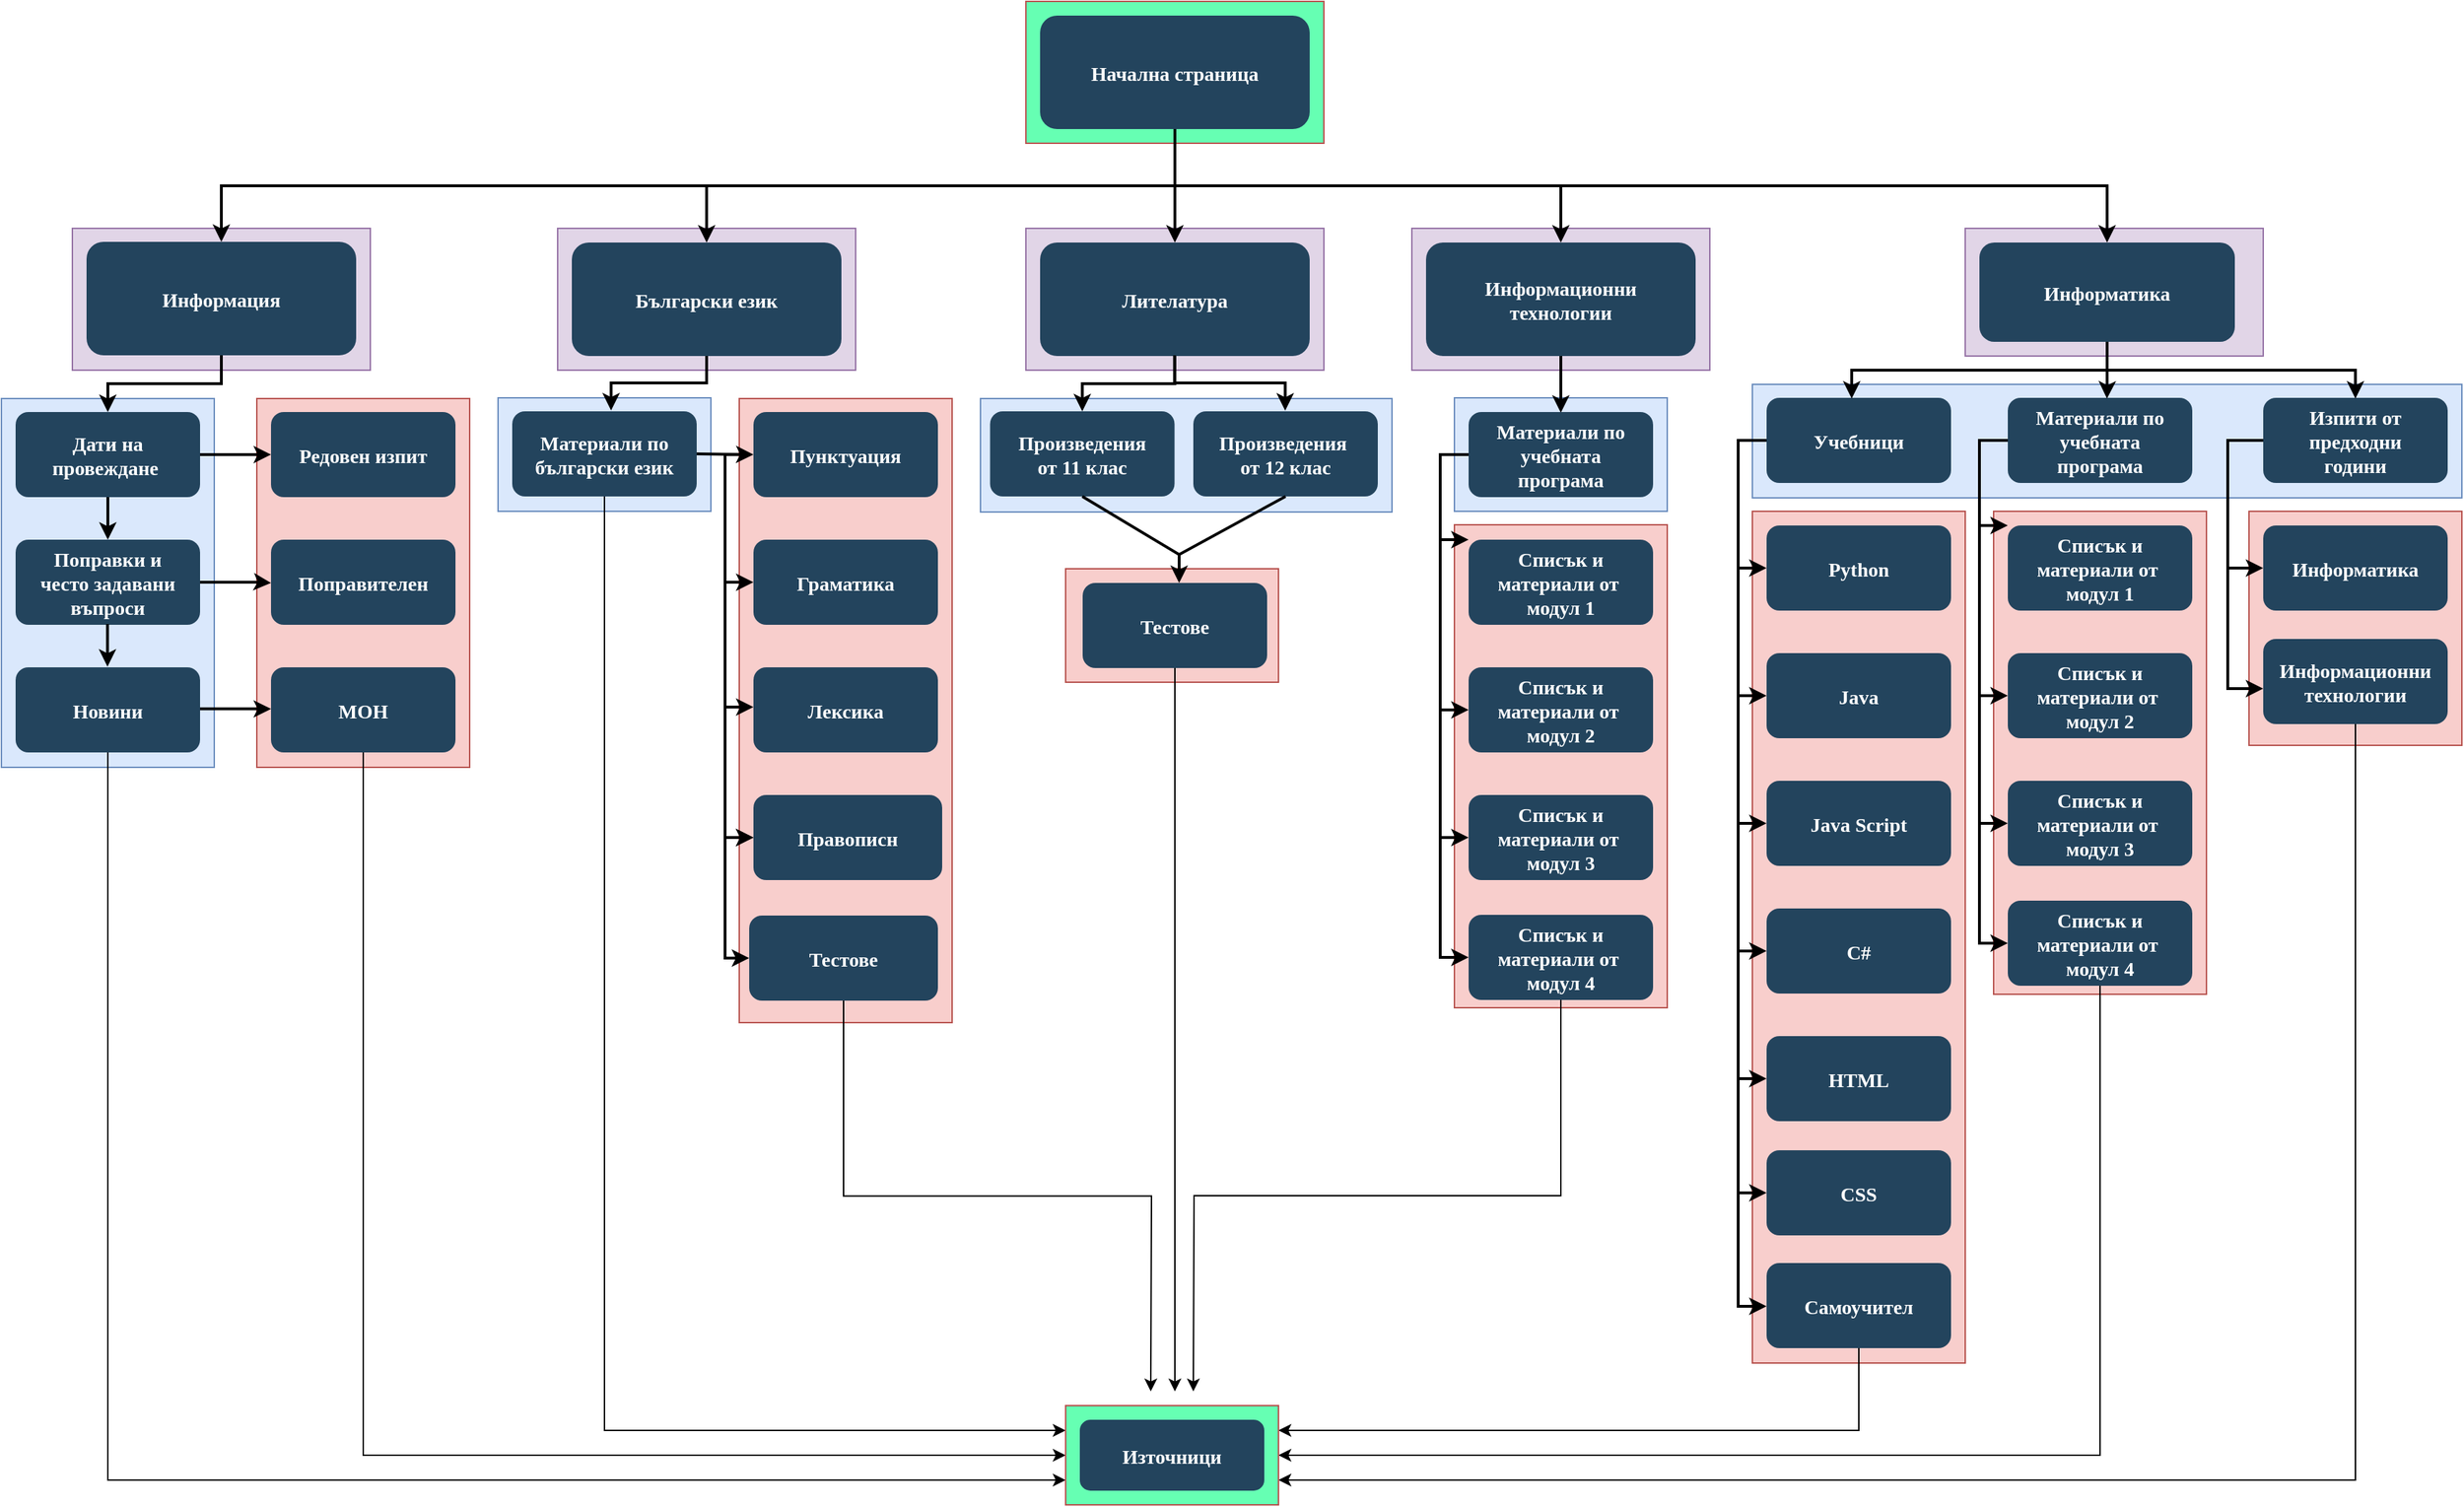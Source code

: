 <mxfile version="23.1.5" type="device">
  <diagram name="Page-1" id="2c0d36ab-eaac-3732-788b-9136903baeff">
    <mxGraphModel dx="1985" dy="1030" grid="1" gridSize="10" guides="1" tooltips="1" connect="1" arrows="1" fold="1" page="1" pageScale="1.5" pageWidth="1169" pageHeight="827" background="none" math="0" shadow="0">
      <root>
        <mxCell id="0" />
        <mxCell id="1" parent="0" />
        <mxCell id="eEVf-GoddXqgT3L1TzJP-136" value="" style="rounded=0;whiteSpace=wrap;html=1;fillColor=#f8cecc;strokeColor=#b85450;" vertex="1" parent="1">
          <mxGeometry x="760" y="570" width="150" height="80" as="geometry" />
        </mxCell>
        <mxCell id="OHcfS93DdKTw3La22S7q-246" value="" style="rounded=0;whiteSpace=wrap;html=1;fillColor=#f8cecc;strokeColor=#b85450;" parent="1" vertex="1">
          <mxGeometry x="1594" y="529.5" width="150" height="165" as="geometry" />
        </mxCell>
        <mxCell id="OHcfS93DdKTw3La22S7q-245" value="" style="rounded=0;whiteSpace=wrap;html=1;fillColor=#f8cecc;strokeColor=#b85450;" parent="1" vertex="1">
          <mxGeometry x="1244" y="529.5" width="150" height="600.5" as="geometry" />
        </mxCell>
        <mxCell id="OHcfS93DdKTw3La22S7q-244" value="" style="rounded=0;whiteSpace=wrap;html=1;fillColor=#f8cecc;strokeColor=#b85450;" parent="1" vertex="1">
          <mxGeometry x="1414" y="529.5" width="150" height="340.5" as="geometry" />
        </mxCell>
        <mxCell id="OHcfS93DdKTw3La22S7q-241" value="" style="rounded=0;whiteSpace=wrap;html=1;fillColor=#f8cecc;strokeColor=#b85450;" parent="1" vertex="1">
          <mxGeometry x="1034" y="539" width="150" height="340.5" as="geometry" />
        </mxCell>
        <mxCell id="OHcfS93DdKTw3La22S7q-240" value="" style="rounded=0;whiteSpace=wrap;html=1;fillColor=#f8cecc;strokeColor=#b85450;" parent="1" vertex="1">
          <mxGeometry x="530" y="450" width="150" height="440" as="geometry" />
        </mxCell>
        <mxCell id="OHcfS93DdKTw3La22S7q-239" value="" style="rounded=0;whiteSpace=wrap;html=1;fillColor=#f8cecc;strokeColor=#b85450;" parent="1" vertex="1">
          <mxGeometry x="190" y="450" width="150" height="260" as="geometry" />
        </mxCell>
        <mxCell id="OHcfS93DdKTw3La22S7q-236" value="" style="rounded=0;whiteSpace=wrap;html=1;fillColor=#dae8fc;strokeColor=#6c8ebf;" parent="1" vertex="1">
          <mxGeometry x="1244" y="440" width="500" height="80" as="geometry" />
        </mxCell>
        <mxCell id="OHcfS93DdKTw3La22S7q-233" value="" style="rounded=0;whiteSpace=wrap;html=1;fillColor=#dae8fc;strokeColor=#6c8ebf;" parent="1" vertex="1">
          <mxGeometry x="1034" y="449.5" width="150" height="80" as="geometry" />
        </mxCell>
        <mxCell id="OHcfS93DdKTw3La22S7q-231" value="" style="rounded=0;whiteSpace=wrap;html=1;fillColor=#dae8fc;strokeColor=#6c8ebf;" parent="1" vertex="1">
          <mxGeometry x="700" y="450" width="290" height="80" as="geometry" />
        </mxCell>
        <mxCell id="OHcfS93DdKTw3La22S7q-230" value="" style="rounded=0;whiteSpace=wrap;html=1;fillColor=#dae8fc;strokeColor=#6c8ebf;" parent="1" vertex="1">
          <mxGeometry x="360" y="449.5" width="150" height="80" as="geometry" />
        </mxCell>
        <mxCell id="OHcfS93DdKTw3La22S7q-227" value="" style="rounded=0;whiteSpace=wrap;html=1;fillColor=#dae8fc;strokeColor=#6c8ebf;" parent="1" vertex="1">
          <mxGeometry x="10" y="450" width="150" height="260" as="geometry" />
        </mxCell>
        <mxCell id="OHcfS93DdKTw3La22S7q-225" value="" style="rounded=0;whiteSpace=wrap;html=1;fillColor=#e1d5e7;strokeColor=#9673a6;" parent="1" vertex="1">
          <mxGeometry x="1394" y="330" width="210" height="90" as="geometry" />
        </mxCell>
        <mxCell id="OHcfS93DdKTw3La22S7q-224" value="" style="rounded=0;whiteSpace=wrap;html=1;fillColor=#e1d5e7;strokeColor=#9673a6;" parent="1" vertex="1">
          <mxGeometry x="1004" y="330" width="210" height="100" as="geometry" />
        </mxCell>
        <mxCell id="OHcfS93DdKTw3La22S7q-223" value="" style="rounded=0;whiteSpace=wrap;html=1;fillColor=#e1d5e7;strokeColor=#9673a6;" parent="1" vertex="1">
          <mxGeometry x="732" y="330" width="210" height="100" as="geometry" />
        </mxCell>
        <mxCell id="OHcfS93DdKTw3La22S7q-222" value="" style="rounded=0;whiteSpace=wrap;html=1;fillColor=#e1d5e7;strokeColor=#9673a6;" parent="1" vertex="1">
          <mxGeometry x="402" y="330" width="210" height="100" as="geometry" />
        </mxCell>
        <mxCell id="OHcfS93DdKTw3La22S7q-221" value="" style="rounded=0;whiteSpace=wrap;html=1;fillColor=#e1d5e7;strokeColor=#9673a6;" parent="1" vertex="1">
          <mxGeometry x="60" y="330" width="210" height="100" as="geometry" />
        </mxCell>
        <mxCell id="123" value="" style="fillColor=#66FFB3;strokeColor=#b85450;" parent="1" vertex="1">
          <mxGeometry x="732" y="170.0" width="210" height="100.0" as="geometry" />
        </mxCell>
        <mxCell id="eEVf-GoddXqgT3L1TzJP-129" style="edgeStyle=orthogonalEdgeStyle;rounded=0;orthogonalLoop=1;jettySize=auto;html=1;exitX=0.5;exitY=1;exitDx=0;exitDy=0;entryX=0.5;entryY=0;entryDx=0;entryDy=0;strokeWidth=2;" edge="1" parent="1" source="2" target="10">
          <mxGeometry relative="1" as="geometry" />
        </mxCell>
        <mxCell id="2" value="Начална страница" style="rounded=1;fillColor=#23445D;gradientColor=none;strokeColor=none;fontColor=#FFFFFF;fontStyle=1;fontFamily=Tahoma;fontSize=14" parent="1" vertex="1">
          <mxGeometry x="742" y="180" width="190" height="80" as="geometry" />
        </mxCell>
        <mxCell id="4" value="Информационни &#xa;технологии" style="rounded=1;fillColor=#23445D;gradientColor=none;strokeColor=none;fontColor=#FFFFFF;fontStyle=1;fontFamily=Tahoma;fontSize=14" parent="1" vertex="1">
          <mxGeometry x="1014.0" y="340" width="190" height="80" as="geometry" />
        </mxCell>
        <mxCell id="9" value="" style="edgeStyle=elbowEdgeStyle;elbow=vertical;strokeWidth=2;rounded=0" parent="1" source="2" target="4" edge="1">
          <mxGeometry x="337" y="215.5" width="100" height="100" as="geometry">
            <mxPoint x="187" y="320" as="sourcePoint" />
            <mxPoint x="287" y="220" as="targetPoint" />
          </mxGeometry>
        </mxCell>
        <mxCell id="10" value="Лителатура" style="rounded=1;fillColor=#23445D;gradientColor=none;strokeColor=none;fontColor=#FFFFFF;fontStyle=1;fontFamily=Tahoma;fontSize=14" parent="1" vertex="1">
          <mxGeometry x="742" y="340" width="190" height="80" as="geometry" />
        </mxCell>
        <mxCell id="12" value="Български език" style="rounded=1;fillColor=#23445D;gradientColor=none;strokeColor=none;fontColor=#FFFFFF;fontStyle=1;fontFamily=Tahoma;fontSize=14" parent="1" vertex="1">
          <mxGeometry x="412.0" y="340" width="190" height="80" as="geometry" />
        </mxCell>
        <mxCell id="13" value="Информация" style="rounded=1;fillColor=#23445D;gradientColor=none;strokeColor=none;fontColor=#FFFFFF;fontStyle=1;fontFamily=Tahoma;fontSize=14" parent="1" vertex="1">
          <mxGeometry x="70" y="339.5" width="190" height="80" as="geometry" />
        </mxCell>
        <mxCell id="14" value="Дати на &#xa;провеждане " style="rounded=1;fillColor=#23445D;gradientColor=none;strokeColor=none;fontColor=#FFFFFF;fontStyle=1;fontFamily=Tahoma;fontSize=14" parent="1" vertex="1">
          <mxGeometry x="20" y="459.5" width="130" height="60" as="geometry" />
        </mxCell>
        <mxCell id="15" value="Поправки и&#xa;често задавани&#xa;въпроси" style="rounded=1;fillColor=#23445D;gradientColor=none;strokeColor=none;fontColor=#FFFFFF;fontStyle=1;fontFamily=Tahoma;fontSize=14" parent="1" vertex="1">
          <mxGeometry x="20" y="549.5" width="130" height="60" as="geometry" />
        </mxCell>
        <mxCell id="16" value="Редовен изпит" style="rounded=1;fillColor=#23445D;gradientColor=none;strokeColor=none;fontColor=#FFFFFF;fontStyle=1;fontFamily=Tahoma;fontSize=14" parent="1" vertex="1">
          <mxGeometry x="200" y="459.5" width="130" height="60" as="geometry" />
        </mxCell>
        <mxCell id="17" value="Поправителен" style="rounded=1;fillColor=#23445D;gradientColor=none;strokeColor=none;fontColor=#FFFFFF;fontStyle=1;fontFamily=Tahoma;fontSize=14" parent="1" vertex="1">
          <mxGeometry x="200" y="549.5" width="130" height="60" as="geometry" />
        </mxCell>
        <mxCell id="eEVf-GoddXqgT3L1TzJP-153" style="edgeStyle=orthogonalEdgeStyle;rounded=0;orthogonalLoop=1;jettySize=auto;html=1;exitX=0.5;exitY=1;exitDx=0;exitDy=0;entryX=0;entryY=0.5;entryDx=0;entryDy=0;" edge="1" parent="1" source="18" target="eEVf-GoddXqgT3L1TzJP-143">
          <mxGeometry relative="1" as="geometry" />
        </mxCell>
        <mxCell id="18" value="МОН" style="rounded=1;fillColor=#23445D;gradientColor=none;strokeColor=none;fontColor=#FFFFFF;fontStyle=1;fontFamily=Tahoma;fontSize=14" parent="1" vertex="1">
          <mxGeometry x="200" y="639.5" width="130" height="60" as="geometry" />
        </mxCell>
        <mxCell id="eEVf-GoddXqgT3L1TzJP-152" style="edgeStyle=orthogonalEdgeStyle;rounded=0;orthogonalLoop=1;jettySize=auto;html=1;exitX=0.5;exitY=1;exitDx=0;exitDy=0;entryX=0;entryY=0.25;entryDx=0;entryDy=0;" edge="1" parent="1" source="25" target="eEVf-GoddXqgT3L1TzJP-143">
          <mxGeometry relative="1" as="geometry" />
        </mxCell>
        <mxCell id="25" value="Материали по&#xa;български език" style="rounded=1;fillColor=#23445D;gradientColor=none;strokeColor=none;fontColor=#FFFFFF;fontStyle=1;fontFamily=Tahoma;fontSize=14" parent="1" vertex="1">
          <mxGeometry x="370" y="459" width="130" height="60" as="geometry" />
        </mxCell>
        <mxCell id="33" value="Пунктуация" style="rounded=1;fillColor=#23445D;gradientColor=none;strokeColor=none;fontColor=#FFFFFF;fontStyle=1;fontFamily=Tahoma;fontSize=14" parent="1" vertex="1">
          <mxGeometry x="540" y="459.5" width="130" height="60" as="geometry" />
        </mxCell>
        <mxCell id="34" value="Граматика" style="rounded=1;fillColor=#23445D;gradientColor=none;strokeColor=none;fontColor=#FFFFFF;fontStyle=1;fontFamily=Tahoma;fontSize=14" parent="1" vertex="1">
          <mxGeometry x="540" y="549.5" width="130" height="60" as="geometry" />
        </mxCell>
        <mxCell id="35" value="Лексика" style="rounded=1;fillColor=#23445D;gradientColor=none;strokeColor=none;fontColor=#FFFFFF;fontStyle=1;fontFamily=Tahoma;fontSize=14" parent="1" vertex="1">
          <mxGeometry x="540" y="639.5" width="130" height="60" as="geometry" />
        </mxCell>
        <mxCell id="36" value="Правописн" style="rounded=1;fillColor=#23445D;gradientColor=none;strokeColor=none;fontColor=#FFFFFF;fontStyle=1;fontFamily=Tahoma;fontSize=14" parent="1" vertex="1">
          <mxGeometry x="540" y="729.5" width="133" height="60" as="geometry" />
        </mxCell>
        <mxCell id="41" value="Произведения&#xa;от 11 клас" style="rounded=1;fillColor=#23445D;gradientColor=none;strokeColor=none;fontColor=#FFFFFF;fontStyle=1;fontFamily=Tahoma;fontSize=14" parent="1" vertex="1">
          <mxGeometry x="706.75" y="459" width="130" height="60" as="geometry" />
        </mxCell>
        <mxCell id="42" value="Произведения &#xa;от 12 клас" style="rounded=1;fillColor=#23445D;gradientColor=none;strokeColor=none;fontColor=#FFFFFF;fontStyle=1;fontFamily=Tahoma;fontSize=14" parent="1" vertex="1">
          <mxGeometry x="850" y="459" width="130" height="60" as="geometry" />
        </mxCell>
        <mxCell id="59" value="" style="edgeStyle=elbowEdgeStyle;elbow=vertical;strokeWidth=2;rounded=0;exitX=0.5;exitY=1;exitDx=0;exitDy=0;" parent="1" source="2" target="12" edge="1">
          <mxGeometry x="347" y="225.5" width="100" height="100" as="geometry">
            <mxPoint x="712.0" y="280" as="sourcePoint" />
            <mxPoint x="1317.0" y="350" as="targetPoint" />
            <Array as="points">
              <mxPoint x="690" y="300" />
            </Array>
          </mxGeometry>
        </mxCell>
        <mxCell id="61" value="" style="edgeStyle=elbowEdgeStyle;elbow=vertical;strokeWidth=2;rounded=0;exitX=0.5;exitY=1;exitDx=0;exitDy=0;" parent="1" source="2" target="13" edge="1">
          <mxGeometry x="-23" y="135.5" width="100" height="100" as="geometry">
            <mxPoint x="-173" y="240" as="sourcePoint" />
            <mxPoint x="-73" y="140" as="targetPoint" />
            <Array as="points">
              <mxPoint x="520" y="300" />
            </Array>
          </mxGeometry>
        </mxCell>
        <mxCell id="62" value="" style="edgeStyle=elbowEdgeStyle;elbow=vertical;strokeWidth=2;rounded=0" parent="1" source="13" target="14" edge="1">
          <mxGeometry x="-23" y="135.5" width="100" height="100" as="geometry">
            <mxPoint x="-60" y="239.5" as="sourcePoint" />
            <mxPoint x="40" y="139.5" as="targetPoint" />
          </mxGeometry>
        </mxCell>
        <mxCell id="64" value="" style="edgeStyle=elbowEdgeStyle;elbow=horizontal;strokeWidth=2;rounded=0;exitX=1;exitY=0.5;exitDx=0;exitDy=0;" parent="1" source="14" target="16" edge="1">
          <mxGeometry x="-23" y="135.5" width="100" height="100" as="geometry">
            <mxPoint x="-60" y="239.5" as="sourcePoint" />
            <mxPoint x="40" y="139.5" as="targetPoint" />
            <Array as="points">
              <mxPoint x="203" y="490" />
            </Array>
          </mxGeometry>
        </mxCell>
        <mxCell id="65" value="" style="edgeStyle=elbowEdgeStyle;elbow=horizontal;strokeWidth=2;rounded=0;exitX=1;exitY=0.5;exitDx=0;exitDy=0;" parent="1" source="15" target="17" edge="1">
          <mxGeometry x="-23" y="135.5" width="100" height="100" as="geometry">
            <mxPoint x="-60" y="239.5" as="sourcePoint" />
            <mxPoint x="40" y="139.5" as="targetPoint" />
            <Array as="points">
              <mxPoint x="193" y="580" />
            </Array>
          </mxGeometry>
        </mxCell>
        <mxCell id="76" value="" style="edgeStyle=elbowEdgeStyle;elbow=horizontal;strokeWidth=2;rounded=0" parent="1" target="34" edge="1">
          <mxGeometry x="-23" y="135.5" width="100" height="100" as="geometry">
            <mxPoint x="520" y="494.5" as="sourcePoint" />
            <mxPoint x="-150" y="139.5" as="targetPoint" />
            <Array as="points">
              <mxPoint x="520" y="539.5" />
            </Array>
          </mxGeometry>
        </mxCell>
        <mxCell id="80" value="" style="edgeStyle=elbowEdgeStyle;elbow=horizontal;strokeWidth=2;rounded=0;entryX=0;entryY=0.5;entryDx=0;entryDy=0;" parent="1" target="36" edge="1">
          <mxGeometry x="-23" y="135.5" width="100" height="100" as="geometry">
            <mxPoint x="530" y="489.5" as="sourcePoint" />
            <mxPoint x="540" y="764.5" as="targetPoint" />
            <Array as="points">
              <mxPoint x="520" y="709.5" />
            </Array>
          </mxGeometry>
        </mxCell>
        <mxCell id="100" value="" style="edgeStyle=elbowEdgeStyle;elbow=vertical;strokeWidth=2;rounded=0;entryX=0.536;entryY=-0.01;entryDx=0;entryDy=0;entryPerimeter=0;" parent="1" source="12" target="25" edge="1">
          <mxGeometry x="-23" y="135.5" width="100" height="100" as="geometry">
            <mxPoint x="-173" y="240" as="sourcePoint" />
            <mxPoint x="-73" y="140" as="targetPoint" />
          </mxGeometry>
        </mxCell>
        <mxCell id="102" value="" style="edgeStyle=elbowEdgeStyle;elbow=vertical;strokeWidth=2;rounded=0;exitX=1;exitY=0.5;exitDx=0;exitDy=0;entryX=0;entryY=0.5;entryDx=0;entryDy=0;" parent="1" source="25" target="33" edge="1">
          <mxGeometry x="-23" y="135.5" width="100" height="100" as="geometry">
            <mxPoint x="-173" y="240" as="sourcePoint" />
            <mxPoint x="530" y="489.5" as="targetPoint" />
          </mxGeometry>
        </mxCell>
        <mxCell id="103" value="" style="edgeStyle=elbowEdgeStyle;elbow=vertical;strokeWidth=2;rounded=0" parent="1" source="10" target="41" edge="1">
          <mxGeometry x="-23" y="135.5" width="100" height="100" as="geometry">
            <mxPoint x="-228" y="240" as="sourcePoint" />
            <mxPoint x="-128" y="140" as="targetPoint" />
          </mxGeometry>
        </mxCell>
        <mxCell id="104" value="" style="edgeStyle=elbowEdgeStyle;elbow=vertical;strokeWidth=2;rounded=0" parent="1" source="4" edge="1">
          <mxGeometry x="-23" y="135.5" width="100" height="100" as="geometry">
            <mxPoint x="-371" y="240" as="sourcePoint" />
            <mxPoint x="1109" y="460" as="targetPoint" />
          </mxGeometry>
        </mxCell>
        <mxCell id="107" value="" style="edgeStyle=elbowEdgeStyle;elbow=vertical;rounded=0;strokeWidth=2" parent="1" source="14" target="15" edge="1">
          <mxGeometry x="-23" y="135.5" width="100" height="100" as="geometry">
            <mxPoint x="-60" y="239.5" as="sourcePoint" />
            <mxPoint x="40" y="139.5" as="targetPoint" />
          </mxGeometry>
        </mxCell>
        <mxCell id="OHcfS93DdKTw3La22S7q-132" value="Информатика" style="rounded=1;fillColor=#23445D;gradientColor=none;strokeColor=none;fontColor=#FFFFFF;fontStyle=1;fontFamily=Tahoma;fontSize=14" parent="1" vertex="1">
          <mxGeometry x="1404" y="340" width="180" height="70" as="geometry" />
        </mxCell>
        <mxCell id="OHcfS93DdKTw3La22S7q-169" value="Материали по&#xa;учебната &#xa;програма" style="rounded=1;fillColor=#23445D;gradientColor=none;strokeColor=none;fontColor=#FFFFFF;fontStyle=1;fontFamily=Tahoma;fontSize=14" parent="1" vertex="1">
          <mxGeometry x="1424" y="449.5" width="130" height="60" as="geometry" />
        </mxCell>
        <mxCell id="OHcfS93DdKTw3La22S7q-170" value="Списък и &#xa;материали от &#xa;модул 1" style="rounded=1;fillColor=#23445D;gradientColor=none;strokeColor=none;fontColor=#FFFFFF;fontStyle=1;fontFamily=Tahoma;fontSize=14" parent="1" vertex="1">
          <mxGeometry x="1424" y="539.5" width="130" height="60" as="geometry" />
        </mxCell>
        <mxCell id="OHcfS93DdKTw3La22S7q-171" value="Списък и&#xa;материали от &#xa;модул 2" style="rounded=1;fillColor=#23445D;gradientColor=none;strokeColor=none;fontColor=#FFFFFF;fontStyle=1;fontFamily=Tahoma;fontSize=14" parent="1" vertex="1">
          <mxGeometry x="1424" y="629.5" width="130" height="60" as="geometry" />
        </mxCell>
        <mxCell id="OHcfS93DdKTw3La22S7q-172" value="Списък и&#xa;материали от &#xa;модул 3" style="rounded=1;fillColor=#23445D;gradientColor=none;strokeColor=none;fontColor=#FFFFFF;fontStyle=1;fontFamily=Tahoma;fontSize=14" parent="1" vertex="1">
          <mxGeometry x="1424" y="719.5" width="130" height="60" as="geometry" />
        </mxCell>
        <mxCell id="OHcfS93DdKTw3La22S7q-173" value="Изпити от &#xa;предходни &#xa;години" style="rounded=1;fillColor=#23445D;gradientColor=none;strokeColor=none;fontColor=#FFFFFF;fontStyle=1;fontFamily=Tahoma;fontSize=14" parent="1" vertex="1">
          <mxGeometry x="1604" y="449.5" width="130" height="60" as="geometry" />
        </mxCell>
        <mxCell id="OHcfS93DdKTw3La22S7q-174" value="Информатика" style="rounded=1;fillColor=#23445D;gradientColor=none;strokeColor=none;fontColor=#FFFFFF;fontStyle=1;fontFamily=Tahoma;fontSize=14" parent="1" vertex="1">
          <mxGeometry x="1604" y="539.5" width="130" height="60" as="geometry" />
        </mxCell>
        <mxCell id="OHcfS93DdKTw3La22S7q-177" value="Учебници" style="rounded=1;fillColor=#23445D;gradientColor=none;strokeColor=none;fontColor=#FFFFFF;fontStyle=1;fontFamily=Tahoma;fontSize=14" parent="1" vertex="1">
          <mxGeometry x="1254" y="449.5" width="130" height="60" as="geometry" />
        </mxCell>
        <mxCell id="OHcfS93DdKTw3La22S7q-178" value="Python" style="rounded=1;fillColor=#23445D;gradientColor=none;strokeColor=none;fontColor=#FFFFFF;fontStyle=1;fontFamily=Tahoma;fontSize=14" parent="1" vertex="1">
          <mxGeometry x="1254" y="539.5" width="130" height="60" as="geometry" />
        </mxCell>
        <mxCell id="OHcfS93DdKTw3La22S7q-179" value="Java" style="rounded=1;fillColor=#23445D;gradientColor=none;strokeColor=none;fontColor=#FFFFFF;fontStyle=1;fontFamily=Tahoma;fontSize=14" parent="1" vertex="1">
          <mxGeometry x="1254" y="629.5" width="130" height="60" as="geometry" />
        </mxCell>
        <mxCell id="OHcfS93DdKTw3La22S7q-180" value="Java Script" style="rounded=1;fillColor=#23445D;gradientColor=none;strokeColor=none;fontColor=#FFFFFF;fontStyle=1;fontFamily=Tahoma;fontSize=14" parent="1" vertex="1">
          <mxGeometry x="1254" y="719.5" width="130" height="60" as="geometry" />
        </mxCell>
        <mxCell id="OHcfS93DdKTw3La22S7q-181" value="C#" style="rounded=1;fillColor=#23445D;gradientColor=none;strokeColor=none;fontColor=#FFFFFF;fontStyle=1;fontFamily=Tahoma;fontSize=14" parent="1" vertex="1">
          <mxGeometry x="1254" y="809.5" width="130" height="60" as="geometry" />
        </mxCell>
        <mxCell id="OHcfS93DdKTw3La22S7q-182" value="HTML" style="rounded=1;fillColor=#23445D;gradientColor=none;strokeColor=none;fontColor=#FFFFFF;fontStyle=1;fontFamily=Tahoma;fontSize=14" parent="1" vertex="1">
          <mxGeometry x="1254" y="899.5" width="130" height="60" as="geometry" />
        </mxCell>
        <mxCell id="OHcfS93DdKTw3La22S7q-183" value="CSS" style="rounded=1;fillColor=#23445D;gradientColor=none;strokeColor=none;fontColor=#FFFFFF;fontStyle=1;fontFamily=Tahoma;fontSize=14" parent="1" vertex="1">
          <mxGeometry x="1254" y="980" width="130" height="60" as="geometry" />
        </mxCell>
        <mxCell id="OHcfS93DdKTw3La22S7q-184" value="" style="edgeStyle=elbowEdgeStyle;elbow=horizontal;strokeWidth=2;rounded=0" parent="1" source="OHcfS93DdKTw3La22S7q-169" target="OHcfS93DdKTw3La22S7q-170" edge="1">
          <mxGeometry x="-23" y="135.5" width="100" height="100" as="geometry">
            <mxPoint x="184" y="229.5" as="sourcePoint" />
            <mxPoint x="284" y="129.5" as="targetPoint" />
            <Array as="points">
              <mxPoint x="1404" y="539.5" />
            </Array>
          </mxGeometry>
        </mxCell>
        <mxCell id="OHcfS93DdKTw3La22S7q-185" value="" style="edgeStyle=elbowEdgeStyle;elbow=horizontal;strokeWidth=2;rounded=0" parent="1" source="OHcfS93DdKTw3La22S7q-169" target="OHcfS93DdKTw3La22S7q-171" edge="1">
          <mxGeometry x="-23" y="135.5" width="100" height="100" as="geometry">
            <mxPoint x="184" y="229.5" as="sourcePoint" />
            <mxPoint x="284" y="129.5" as="targetPoint" />
            <Array as="points">
              <mxPoint x="1404" y="569.5" />
            </Array>
          </mxGeometry>
        </mxCell>
        <mxCell id="OHcfS93DdKTw3La22S7q-186" value="" style="edgeStyle=elbowEdgeStyle;elbow=horizontal;strokeWidth=2;rounded=0" parent="1" source="OHcfS93DdKTw3La22S7q-169" target="OHcfS93DdKTw3La22S7q-172" edge="1">
          <mxGeometry x="-23" y="135.5" width="100" height="100" as="geometry">
            <mxPoint x="184" y="229.5" as="sourcePoint" />
            <mxPoint x="284" y="129.5" as="targetPoint" />
            <Array as="points">
              <mxPoint x="1404" y="619.5" />
            </Array>
          </mxGeometry>
        </mxCell>
        <mxCell id="OHcfS93DdKTw3La22S7q-187" value="" style="edgeStyle=elbowEdgeStyle;elbow=horizontal;strokeWidth=2;rounded=0" parent="1" source="OHcfS93DdKTw3La22S7q-173" target="OHcfS93DdKTw3La22S7q-174" edge="1">
          <mxGeometry x="-23" y="135.5" width="100" height="100" as="geometry">
            <mxPoint x="189" y="229.5" as="sourcePoint" />
            <mxPoint x="289" y="129.5" as="targetPoint" />
            <Array as="points">
              <mxPoint x="1579" y="529.5" />
            </Array>
          </mxGeometry>
        </mxCell>
        <mxCell id="OHcfS93DdKTw3La22S7q-190" value="" style="edgeStyle=elbowEdgeStyle;elbow=horizontal;strokeWidth=2;rounded=0" parent="1" source="OHcfS93DdKTw3La22S7q-177" target="OHcfS93DdKTw3La22S7q-178" edge="1">
          <mxGeometry x="-23" y="135.5" width="100" height="100" as="geometry">
            <mxPoint x="-336" y="229.5" as="sourcePoint" />
            <mxPoint x="-236" y="129.5" as="targetPoint" />
            <Array as="points">
              <mxPoint x="1234" y="529.5" />
            </Array>
          </mxGeometry>
        </mxCell>
        <mxCell id="OHcfS93DdKTw3La22S7q-191" value="" style="edgeStyle=elbowEdgeStyle;elbow=horizontal;strokeWidth=2;rounded=0" parent="1" source="OHcfS93DdKTw3La22S7q-177" target="OHcfS93DdKTw3La22S7q-179" edge="1">
          <mxGeometry x="-23" y="135.5" width="100" height="100" as="geometry">
            <mxPoint x="-336" y="229.5" as="sourcePoint" />
            <mxPoint x="-236" y="129.5" as="targetPoint" />
            <Array as="points">
              <mxPoint x="1234" y="569.5" />
            </Array>
          </mxGeometry>
        </mxCell>
        <mxCell id="OHcfS93DdKTw3La22S7q-192" value="" style="edgeStyle=elbowEdgeStyle;elbow=horizontal;strokeWidth=2;rounded=0" parent="1" source="OHcfS93DdKTw3La22S7q-177" target="OHcfS93DdKTw3La22S7q-180" edge="1">
          <mxGeometry x="-23" y="135.5" width="100" height="100" as="geometry">
            <mxPoint x="-336" y="229.5" as="sourcePoint" />
            <mxPoint x="-236" y="129.5" as="targetPoint" />
            <Array as="points">
              <mxPoint x="1234" y="619.5" />
            </Array>
          </mxGeometry>
        </mxCell>
        <mxCell id="OHcfS93DdKTw3La22S7q-193" value="" style="edgeStyle=elbowEdgeStyle;elbow=horizontal;strokeWidth=2;rounded=0" parent="1" source="OHcfS93DdKTw3La22S7q-177" target="OHcfS93DdKTw3La22S7q-181" edge="1">
          <mxGeometry x="-23" y="135.5" width="100" height="100" as="geometry">
            <mxPoint x="-336" y="229.5" as="sourcePoint" />
            <mxPoint x="-236" y="129.5" as="targetPoint" />
            <Array as="points">
              <mxPoint x="1234" y="669.5" />
            </Array>
          </mxGeometry>
        </mxCell>
        <mxCell id="OHcfS93DdKTw3La22S7q-194" value="" style="edgeStyle=elbowEdgeStyle;elbow=horizontal;strokeWidth=2;rounded=0" parent="1" source="OHcfS93DdKTw3La22S7q-177" target="OHcfS93DdKTw3La22S7q-182" edge="1">
          <mxGeometry x="-23" y="135.5" width="100" height="100" as="geometry">
            <mxPoint x="-336" y="229.5" as="sourcePoint" />
            <mxPoint x="-236" y="129.5" as="targetPoint" />
            <Array as="points">
              <mxPoint x="1234" y="719.5" />
            </Array>
          </mxGeometry>
        </mxCell>
        <mxCell id="OHcfS93DdKTw3La22S7q-195" value="" style="edgeStyle=elbowEdgeStyle;elbow=horizontal;strokeWidth=2;rounded=0" parent="1" source="OHcfS93DdKTw3La22S7q-177" target="OHcfS93DdKTw3La22S7q-183" edge="1">
          <mxGeometry x="-23" y="135.5" width="100" height="100" as="geometry">
            <mxPoint x="-336" y="229.5" as="sourcePoint" />
            <mxPoint x="-236" y="129.5" as="targetPoint" />
            <Array as="points">
              <mxPoint x="1234" y="759.5" />
            </Array>
          </mxGeometry>
        </mxCell>
        <mxCell id="OHcfS93DdKTw3La22S7q-196" value="" style="edgeStyle=elbowEdgeStyle;elbow=vertical;strokeWidth=2;rounded=0" parent="1" edge="1">
          <mxGeometry x="-23" y="135.5" width="100" height="100" as="geometry">
            <mxPoint x="1494" y="410" as="sourcePoint" />
            <mxPoint x="1669" y="450" as="targetPoint" />
          </mxGeometry>
        </mxCell>
        <mxCell id="OHcfS93DdKTw3La22S7q-197" value="" style="edgeStyle=elbowEdgeStyle;elbow=vertical;strokeWidth=2;rounded=0" parent="1" edge="1">
          <mxGeometry x="-23" y="135.5" width="100" height="100" as="geometry">
            <mxPoint x="1494" y="414.5" as="sourcePoint" />
            <mxPoint x="1493.9" y="450" as="targetPoint" />
            <Array as="points">
              <mxPoint x="1494" y="444.5" />
            </Array>
          </mxGeometry>
        </mxCell>
        <mxCell id="OHcfS93DdKTw3La22S7q-198" value="" style="edgeStyle=elbowEdgeStyle;elbow=vertical;strokeWidth=2;rounded=0;exitX=0.5;exitY=1;exitDx=0;exitDy=0;" parent="1" source="OHcfS93DdKTw3La22S7q-132" edge="1">
          <mxGeometry x="-23" y="135.5" width="100" height="100" as="geometry">
            <mxPoint x="1489" y="410" as="sourcePoint" />
            <mxPoint x="1314" y="450" as="targetPoint" />
          </mxGeometry>
        </mxCell>
        <mxCell id="eEVf-GoddXqgT3L1TzJP-149" style="edgeStyle=orthogonalEdgeStyle;rounded=0;orthogonalLoop=1;jettySize=auto;html=1;exitX=0.5;exitY=1;exitDx=0;exitDy=0;entryX=1;entryY=0.5;entryDx=0;entryDy=0;" edge="1" parent="1" source="OHcfS93DdKTw3La22S7q-199" target="eEVf-GoddXqgT3L1TzJP-143">
          <mxGeometry relative="1" as="geometry" />
        </mxCell>
        <mxCell id="OHcfS93DdKTw3La22S7q-199" value="Списък и&#xa;материали от &#xa;модул 4" style="rounded=1;fillColor=#23445D;gradientColor=none;strokeColor=none;fontColor=#FFFFFF;fontStyle=1;fontFamily=Tahoma;fontSize=14" parent="1" vertex="1">
          <mxGeometry x="1424" y="804.0" width="130" height="60" as="geometry" />
        </mxCell>
        <mxCell id="OHcfS93DdKTw3La22S7q-200" value="" style="edgeStyle=elbowEdgeStyle;elbow=horizontal;strokeWidth=2;rounded=0;entryX=0;entryY=0.5;entryDx=0;entryDy=0;" parent="1" target="OHcfS93DdKTw3La22S7q-199" edge="1">
          <mxGeometry x="-23" y="135.5" width="100" height="100" as="geometry">
            <mxPoint x="1424" y="479.5" as="sourcePoint" />
            <mxPoint x="1424" y="749.5" as="targetPoint" />
            <Array as="points">
              <mxPoint x="1404" y="619" />
            </Array>
          </mxGeometry>
        </mxCell>
        <mxCell id="OHcfS93DdKTw3La22S7q-202" value="Материали по&#xa;учебната &#xa;програма" style="rounded=1;fillColor=#23445D;gradientColor=none;strokeColor=none;fontColor=#FFFFFF;fontStyle=1;fontFamily=Tahoma;fontSize=14" parent="1" vertex="1">
          <mxGeometry x="1044" y="459.5" width="130" height="60" as="geometry" />
        </mxCell>
        <mxCell id="OHcfS93DdKTw3La22S7q-203" value="Списък и &#xa;материали от &#xa;модул 1" style="rounded=1;fillColor=#23445D;gradientColor=none;strokeColor=none;fontColor=#FFFFFF;fontStyle=1;fontFamily=Tahoma;fontSize=14" parent="1" vertex="1">
          <mxGeometry x="1044" y="549.5" width="130" height="60" as="geometry" />
        </mxCell>
        <mxCell id="OHcfS93DdKTw3La22S7q-204" value="Списък и&#xa;материали от &#xa;модул 2" style="rounded=1;fillColor=#23445D;gradientColor=none;strokeColor=none;fontColor=#FFFFFF;fontStyle=1;fontFamily=Tahoma;fontSize=14" parent="1" vertex="1">
          <mxGeometry x="1044" y="639.5" width="130" height="60" as="geometry" />
        </mxCell>
        <mxCell id="OHcfS93DdKTw3La22S7q-205" value="Списък и&#xa;материали от &#xa;модул 3" style="rounded=1;fillColor=#23445D;gradientColor=none;strokeColor=none;fontColor=#FFFFFF;fontStyle=1;fontFamily=Tahoma;fontSize=14" parent="1" vertex="1">
          <mxGeometry x="1044" y="729.5" width="130" height="60" as="geometry" />
        </mxCell>
        <mxCell id="OHcfS93DdKTw3La22S7q-206" value="" style="edgeStyle=elbowEdgeStyle;elbow=horizontal;strokeWidth=2;rounded=0" parent="1" source="OHcfS93DdKTw3La22S7q-202" target="OHcfS93DdKTw3La22S7q-203" edge="1">
          <mxGeometry x="-23" y="135.5" width="100" height="100" as="geometry">
            <mxPoint x="-196" y="239.5" as="sourcePoint" />
            <mxPoint x="-96" y="139.5" as="targetPoint" />
            <Array as="points">
              <mxPoint x="1024" y="549.5" />
            </Array>
          </mxGeometry>
        </mxCell>
        <mxCell id="OHcfS93DdKTw3La22S7q-207" value="" style="edgeStyle=elbowEdgeStyle;elbow=horizontal;strokeWidth=2;rounded=0" parent="1" source="OHcfS93DdKTw3La22S7q-202" target="OHcfS93DdKTw3La22S7q-204" edge="1">
          <mxGeometry x="-23" y="135.5" width="100" height="100" as="geometry">
            <mxPoint x="-196" y="239.5" as="sourcePoint" />
            <mxPoint x="-96" y="139.5" as="targetPoint" />
            <Array as="points">
              <mxPoint x="1024" y="579.5" />
            </Array>
          </mxGeometry>
        </mxCell>
        <mxCell id="OHcfS93DdKTw3La22S7q-208" value="" style="edgeStyle=elbowEdgeStyle;elbow=horizontal;strokeWidth=2;rounded=0" parent="1" source="OHcfS93DdKTw3La22S7q-202" target="OHcfS93DdKTw3La22S7q-205" edge="1">
          <mxGeometry x="-23" y="135.5" width="100" height="100" as="geometry">
            <mxPoint x="-196" y="239.5" as="sourcePoint" />
            <mxPoint x="-96" y="139.5" as="targetPoint" />
            <Array as="points">
              <mxPoint x="1024" y="629.5" />
            </Array>
          </mxGeometry>
        </mxCell>
        <mxCell id="eEVf-GoddXqgT3L1TzJP-147" style="edgeStyle=orthogonalEdgeStyle;rounded=0;orthogonalLoop=1;jettySize=auto;html=1;exitX=0.5;exitY=1;exitDx=0;exitDy=0;" edge="1" parent="1" source="OHcfS93DdKTw3La22S7q-209">
          <mxGeometry relative="1" as="geometry">
            <mxPoint x="850" y="1150.0" as="targetPoint" />
          </mxGeometry>
        </mxCell>
        <mxCell id="OHcfS93DdKTw3La22S7q-209" value="Списък и&#xa;материали от &#xa;модул 4" style="rounded=1;fillColor=#23445D;gradientColor=none;strokeColor=none;fontColor=#FFFFFF;fontStyle=1;fontFamily=Tahoma;fontSize=14" parent="1" vertex="1">
          <mxGeometry x="1044" y="814.0" width="130" height="60" as="geometry" />
        </mxCell>
        <mxCell id="OHcfS93DdKTw3La22S7q-210" value="" style="edgeStyle=elbowEdgeStyle;elbow=horizontal;strokeWidth=2;rounded=0;entryX=0;entryY=0.5;entryDx=0;entryDy=0;" parent="1" target="OHcfS93DdKTw3La22S7q-209" edge="1">
          <mxGeometry x="-23" y="135.5" width="100" height="100" as="geometry">
            <mxPoint x="1044" y="489.5" as="sourcePoint" />
            <mxPoint x="1044" y="759.5" as="targetPoint" />
            <Array as="points">
              <mxPoint x="1024" y="629" />
            </Array>
          </mxGeometry>
        </mxCell>
        <mxCell id="eEVf-GoddXqgT3L1TzJP-154" style="edgeStyle=orthogonalEdgeStyle;rounded=0;orthogonalLoop=1;jettySize=auto;html=1;exitX=0.5;exitY=1;exitDx=0;exitDy=0;entryX=0;entryY=0.75;entryDx=0;entryDy=0;" edge="1" parent="1" source="OHcfS93DdKTw3La22S7q-212" target="eEVf-GoddXqgT3L1TzJP-143">
          <mxGeometry relative="1" as="geometry" />
        </mxCell>
        <mxCell id="OHcfS93DdKTw3La22S7q-212" value="Новини" style="rounded=1;fillColor=#23445D;gradientColor=none;strokeColor=none;fontColor=#FFFFFF;fontStyle=1;fontFamily=Tahoma;fontSize=14" parent="1" vertex="1">
          <mxGeometry x="20" y="639.5" width="130" height="60" as="geometry" />
        </mxCell>
        <mxCell id="OHcfS93DdKTw3La22S7q-213" value="" style="edgeStyle=elbowEdgeStyle;elbow=vertical;rounded=0;strokeWidth=2" parent="1" edge="1">
          <mxGeometry x="-23" y="135.5" width="100" height="100" as="geometry">
            <mxPoint x="84.76" y="609" as="sourcePoint" />
            <mxPoint x="84.76" y="639" as="targetPoint" />
          </mxGeometry>
        </mxCell>
        <mxCell id="OHcfS93DdKTw3La22S7q-216" value="" style="edgeStyle=elbowEdgeStyle;elbow=horizontal;strokeWidth=2;rounded=0;exitX=1;exitY=0.5;exitDx=0;exitDy=0;" parent="1" edge="1">
          <mxGeometry x="-23" y="135.5" width="100" height="100" as="geometry">
            <mxPoint x="150" y="668.8" as="sourcePoint" />
            <mxPoint x="200" y="668.8" as="targetPoint" />
            <Array as="points">
              <mxPoint x="193" y="668.8" />
            </Array>
          </mxGeometry>
        </mxCell>
        <mxCell id="OHcfS93DdKTw3La22S7q-218" value="" style="edgeStyle=elbowEdgeStyle;elbow=horizontal;strokeWidth=2;rounded=0" parent="1" edge="1">
          <mxGeometry x="-23" y="135.5" width="100" height="100" as="geometry">
            <mxPoint x="520" y="582.5" as="sourcePoint" />
            <mxPoint x="540" y="667.5" as="targetPoint" />
            <Array as="points">
              <mxPoint x="520" y="627.5" />
            </Array>
          </mxGeometry>
        </mxCell>
        <mxCell id="OHcfS93DdKTw3La22S7q-219" value="" style="edgeStyle=elbowEdgeStyle;elbow=horizontal;strokeWidth=2;rounded=0" parent="1" edge="1">
          <mxGeometry x="-23" y="135.5" width="100" height="100" as="geometry">
            <mxPoint x="520" y="674.5" as="sourcePoint" />
            <mxPoint x="540" y="759.5" as="targetPoint" />
            <Array as="points">
              <mxPoint x="520" y="719.5" />
            </Array>
          </mxGeometry>
        </mxCell>
        <mxCell id="eEVf-GoddXqgT3L1TzJP-151" style="edgeStyle=orthogonalEdgeStyle;rounded=0;orthogonalLoop=1;jettySize=auto;html=1;exitX=0.5;exitY=1;exitDx=0;exitDy=0;" edge="1" parent="1" source="eEVf-GoddXqgT3L1TzJP-124">
          <mxGeometry relative="1" as="geometry">
            <mxPoint x="820.0" y="1150.0" as="targetPoint" />
          </mxGeometry>
        </mxCell>
        <mxCell id="eEVf-GoddXqgT3L1TzJP-124" value="Тестове" style="rounded=1;fillColor=#23445D;gradientColor=none;strokeColor=none;fontColor=#FFFFFF;fontStyle=1;fontFamily=Tahoma;fontSize=14" vertex="1" parent="1">
          <mxGeometry x="537" y="814.5" width="133" height="60" as="geometry" />
        </mxCell>
        <mxCell id="eEVf-GoddXqgT3L1TzJP-127" value="" style="edgeStyle=elbowEdgeStyle;elbow=horizontal;strokeWidth=2;rounded=0;entryX=0;entryY=0.5;entryDx=0;entryDy=0;" edge="1" parent="1" target="eEVf-GoddXqgT3L1TzJP-124">
          <mxGeometry x="-23" y="135.5" width="100" height="100" as="geometry">
            <mxPoint x="520" y="750" as="sourcePoint" />
            <mxPoint x="540" y="835" as="targetPoint" />
            <Array as="points">
              <mxPoint x="520" y="795" />
            </Array>
          </mxGeometry>
        </mxCell>
        <mxCell id="eEVf-GoddXqgT3L1TzJP-132" value="" style="edgeStyle=elbowEdgeStyle;elbow=vertical;strokeWidth=2;rounded=0;entryX=0.5;entryY=0;entryDx=0;entryDy=0;" edge="1" parent="1">
          <mxGeometry x="-23" y="135.5" width="100" height="100" as="geometry">
            <mxPoint x="836.75" y="419.5" as="sourcePoint" />
            <mxPoint x="914.75" y="458.5" as="targetPoint" />
          </mxGeometry>
        </mxCell>
        <mxCell id="eEVf-GoddXqgT3L1TzJP-133" value="" style="endArrow=none;html=1;rounded=0;exitX=0.5;exitY=1;exitDx=0;exitDy=0;entryX=0.5;entryY=1;entryDx=0;entryDy=0;strokeWidth=2;" edge="1" parent="1" source="41" target="42">
          <mxGeometry width="50" height="50" relative="1" as="geometry">
            <mxPoint x="740" y="560" as="sourcePoint" />
            <mxPoint x="790" y="510" as="targetPoint" />
            <Array as="points">
              <mxPoint x="840" y="560" />
            </Array>
          </mxGeometry>
        </mxCell>
        <mxCell id="eEVf-GoddXqgT3L1TzJP-134" value="" style="endArrow=classic;html=1;rounded=0;strokeWidth=2;" edge="1" parent="1">
          <mxGeometry width="50" height="50" relative="1" as="geometry">
            <mxPoint x="840" y="560" as="sourcePoint" />
            <mxPoint x="840" y="580" as="targetPoint" />
            <Array as="points" />
          </mxGeometry>
        </mxCell>
        <mxCell id="eEVf-GoddXqgT3L1TzJP-146" style="edgeStyle=orthogonalEdgeStyle;rounded=0;orthogonalLoop=1;jettySize=auto;html=1;exitX=0.5;exitY=1;exitDx=0;exitDy=0;" edge="1" parent="1" source="eEVf-GoddXqgT3L1TzJP-135">
          <mxGeometry relative="1" as="geometry">
            <mxPoint x="837" y="1150" as="targetPoint" />
          </mxGeometry>
        </mxCell>
        <mxCell id="eEVf-GoddXqgT3L1TzJP-135" value="Тестове" style="rounded=1;fillColor=#23445D;gradientColor=none;strokeColor=none;fontColor=#FFFFFF;fontStyle=1;fontFamily=Tahoma;fontSize=14" vertex="1" parent="1">
          <mxGeometry x="772" y="580" width="130" height="60" as="geometry" />
        </mxCell>
        <mxCell id="eEVf-GoddXqgT3L1TzJP-137" value="" style="edgeStyle=elbowEdgeStyle;elbow=vertical;strokeWidth=2;rounded=0;entryX=0.5;entryY=0;entryDx=0;entryDy=0;exitX=0.5;exitY=1;exitDx=0;exitDy=0;" edge="1" parent="1" source="2" target="OHcfS93DdKTw3La22S7q-132">
          <mxGeometry x="337" y="215.5" width="100" height="100" as="geometry">
            <mxPoint x="1162" y="270" as="sourcePoint" />
            <mxPoint x="1460" y="335" as="targetPoint" />
          </mxGeometry>
        </mxCell>
        <mxCell id="eEVf-GoddXqgT3L1TzJP-150" style="edgeStyle=orthogonalEdgeStyle;rounded=0;orthogonalLoop=1;jettySize=auto;html=1;exitX=0.5;exitY=1;exitDx=0;exitDy=0;entryX=1;entryY=0.75;entryDx=0;entryDy=0;" edge="1" parent="1" source="eEVf-GoddXqgT3L1TzJP-139" target="eEVf-GoddXqgT3L1TzJP-143">
          <mxGeometry relative="1" as="geometry" />
        </mxCell>
        <mxCell id="eEVf-GoddXqgT3L1TzJP-139" value="Информационни&#xa;технологии" style="rounded=1;fillColor=#23445D;gradientColor=none;strokeColor=none;fontColor=#FFFFFF;fontStyle=1;fontFamily=Tahoma;fontSize=14" vertex="1" parent="1">
          <mxGeometry x="1604" y="619.5" width="130" height="60" as="geometry" />
        </mxCell>
        <mxCell id="eEVf-GoddXqgT3L1TzJP-140" value="" style="edgeStyle=elbowEdgeStyle;elbow=horizontal;strokeWidth=2;rounded=0;exitX=0;exitY=0.5;exitDx=0;exitDy=0;" edge="1" parent="1" source="OHcfS93DdKTw3La22S7q-173">
          <mxGeometry x="-23" y="135.5" width="100" height="100" as="geometry">
            <mxPoint x="1604" y="564.5" as="sourcePoint" />
            <mxPoint x="1604" y="654.5" as="targetPoint" />
            <Array as="points">
              <mxPoint x="1579" y="614.5" />
            </Array>
          </mxGeometry>
        </mxCell>
        <mxCell id="eEVf-GoddXqgT3L1TzJP-148" style="edgeStyle=orthogonalEdgeStyle;rounded=0;orthogonalLoop=1;jettySize=auto;html=1;exitX=0.5;exitY=1;exitDx=0;exitDy=0;entryX=1;entryY=0.25;entryDx=0;entryDy=0;" edge="1" parent="1" source="eEVf-GoddXqgT3L1TzJP-141" target="eEVf-GoddXqgT3L1TzJP-143">
          <mxGeometry relative="1" as="geometry">
            <mxPoint x="870" y="1150.0" as="targetPoint" />
          </mxGeometry>
        </mxCell>
        <mxCell id="eEVf-GoddXqgT3L1TzJP-141" value="Самоучител" style="rounded=1;fillColor=#23445D;gradientColor=none;strokeColor=none;fontColor=#FFFFFF;fontStyle=1;fontFamily=Tahoma;fontSize=14" vertex="1" parent="1">
          <mxGeometry x="1254" y="1059.5" width="130" height="60" as="geometry" />
        </mxCell>
        <mxCell id="eEVf-GoddXqgT3L1TzJP-142" value="" style="edgeStyle=elbowEdgeStyle;elbow=horizontal;strokeWidth=2;rounded=0" edge="1" parent="1">
          <mxGeometry x="-23" y="135.5" width="100" height="100" as="geometry">
            <mxPoint x="1234" y="550" as="sourcePoint" />
            <mxPoint x="1254" y="1090" as="targetPoint" />
            <Array as="points">
              <mxPoint x="1234" y="839.5" />
            </Array>
          </mxGeometry>
        </mxCell>
        <mxCell id="eEVf-GoddXqgT3L1TzJP-143" value="" style="fillColor=#66FFB3;strokeColor=#b85450;" vertex="1" parent="1">
          <mxGeometry x="760" y="1160" width="150" height="70" as="geometry" />
        </mxCell>
        <mxCell id="eEVf-GoddXqgT3L1TzJP-144" value="Източници" style="rounded=1;fillColor=#23445D;gradientColor=none;strokeColor=none;fontColor=#FFFFFF;fontStyle=1;fontFamily=Tahoma;fontSize=14" vertex="1" parent="1">
          <mxGeometry x="770" y="1170" width="130" height="50" as="geometry" />
        </mxCell>
      </root>
    </mxGraphModel>
  </diagram>
</mxfile>
